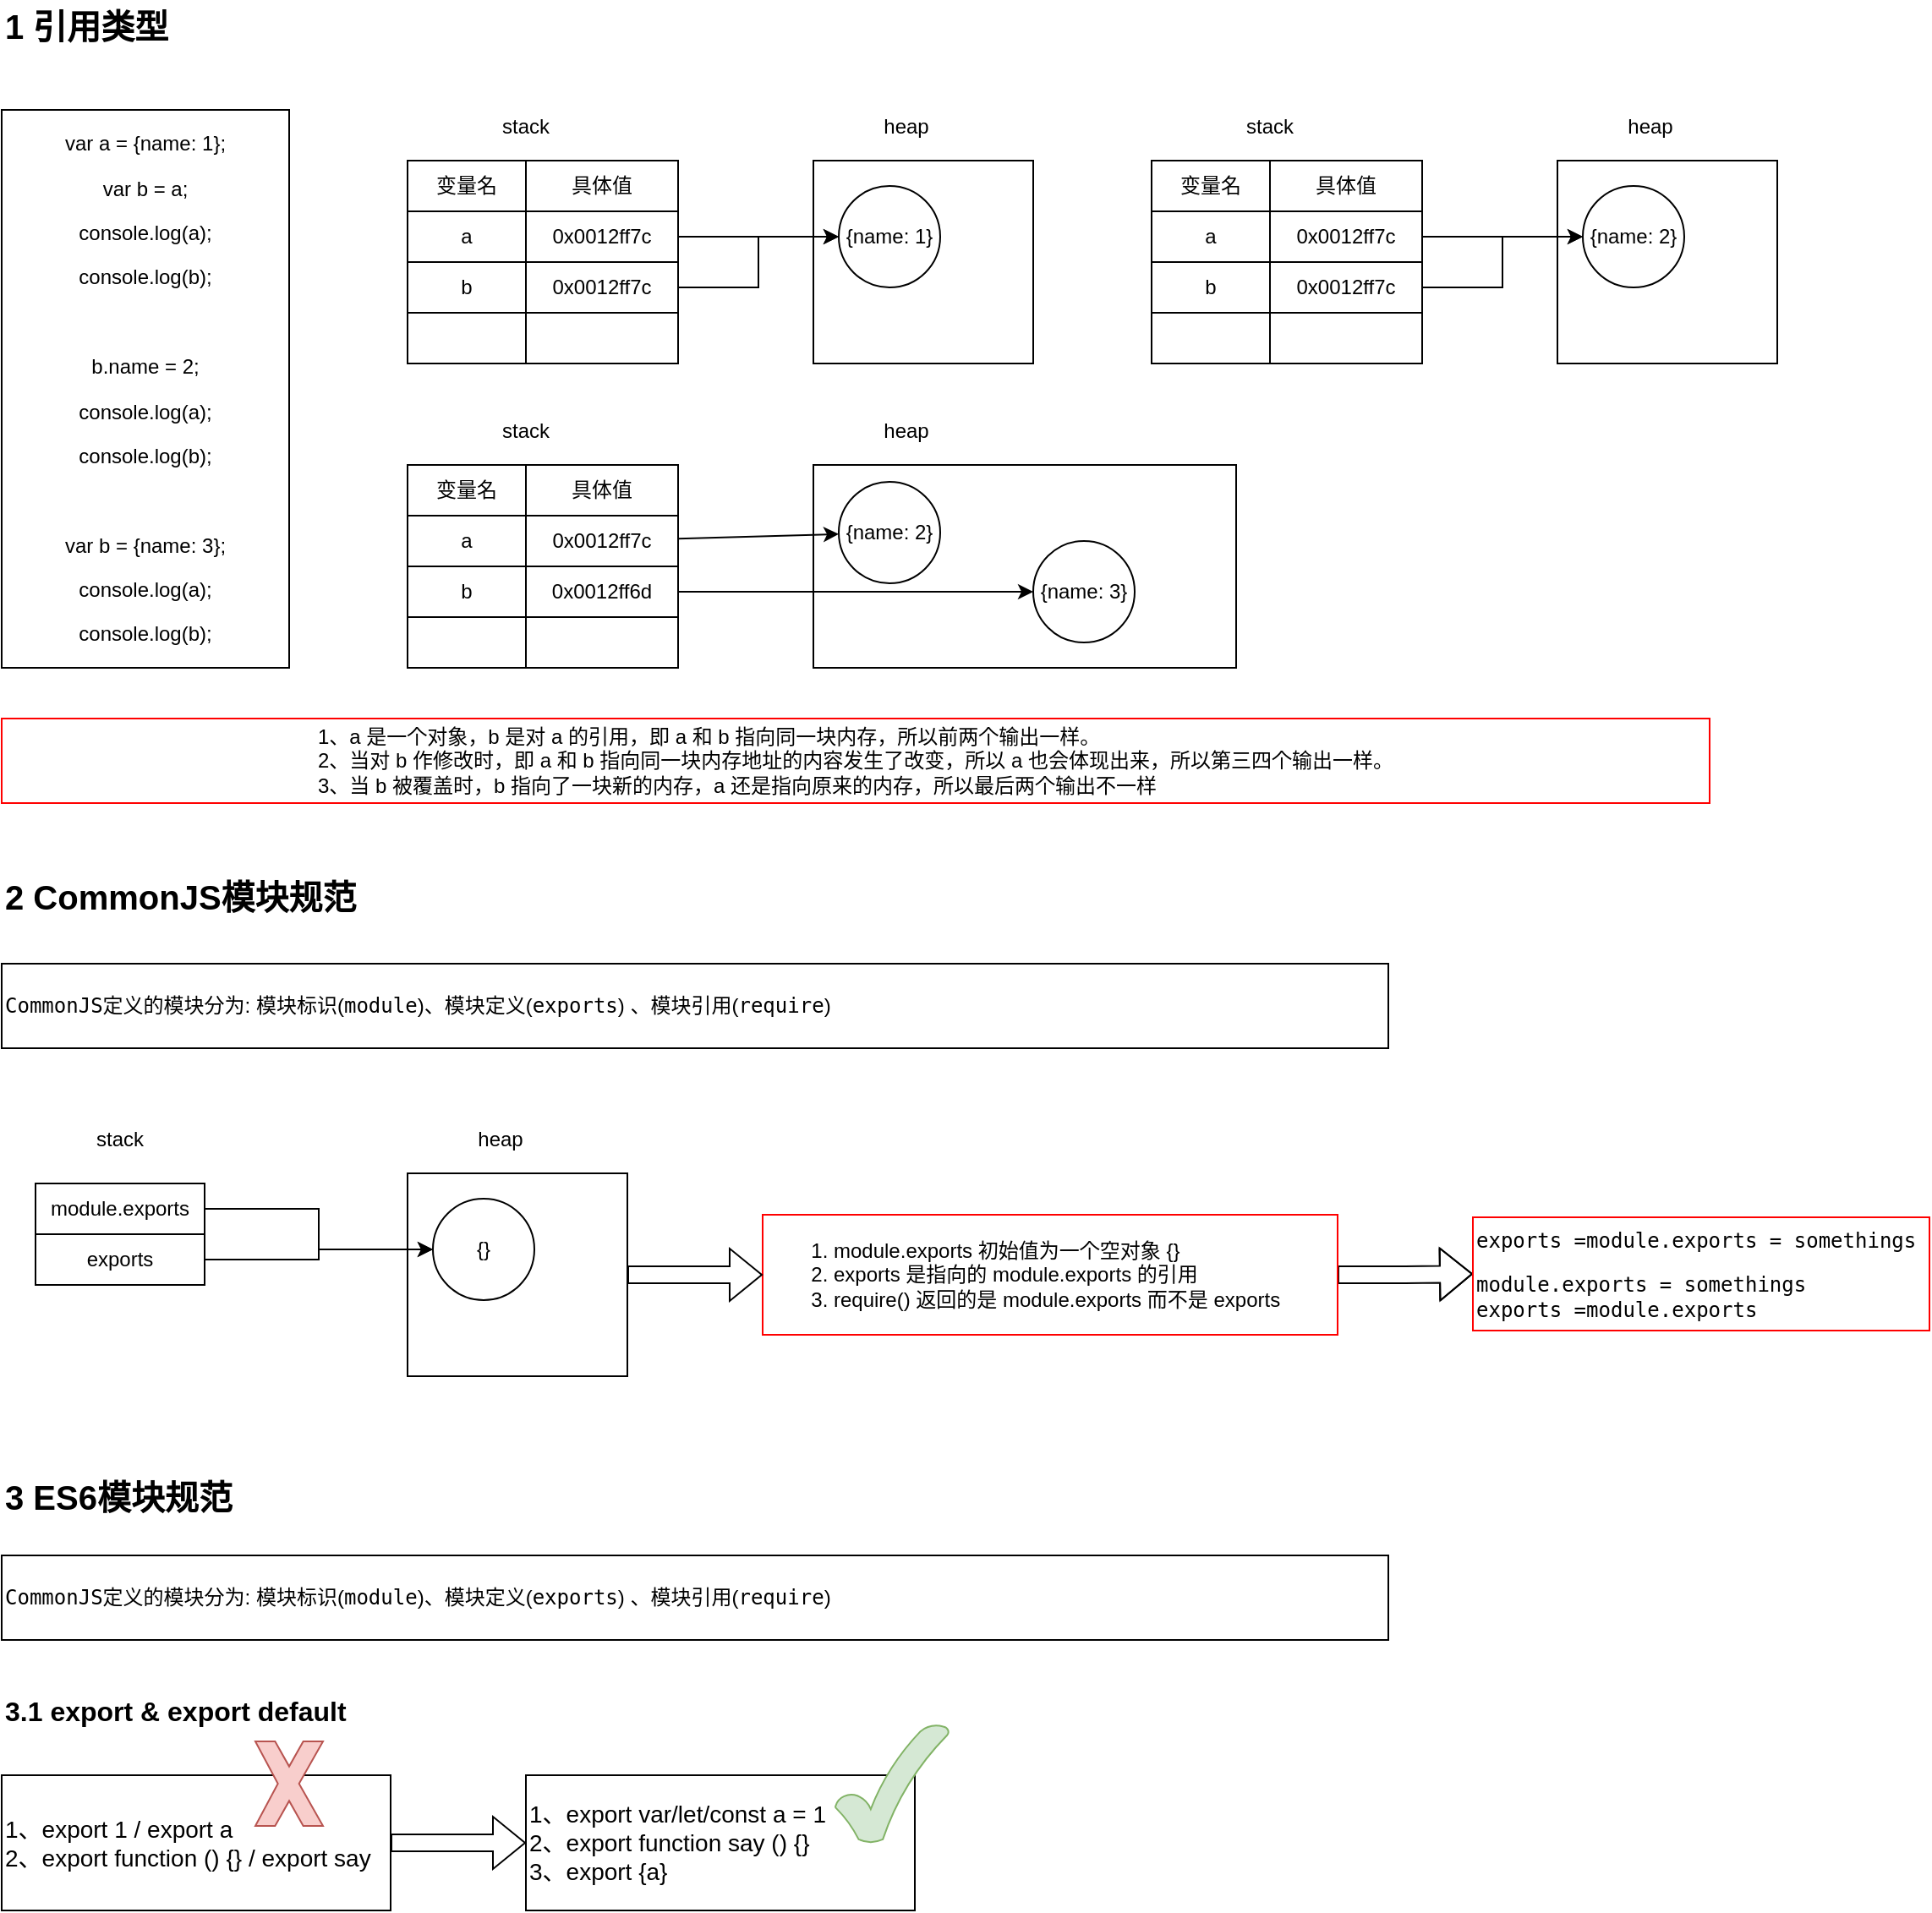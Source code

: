 <mxfile version="10.6.2" type="github"><diagram id="E_r3KaLmJY20YaUV4Tru" name="Page-1"><mxGraphModel dx="1158" dy="766" grid="1" gridSize="10" guides="1" tooltips="1" connect="1" arrows="1" fold="1" page="1" pageScale="1" pageWidth="1200" pageHeight="1169" math="0" shadow="0"><root><mxCell id="0"/><mxCell id="1" parent="0"/><mxCell id="GzFA94D8f4OB-jvlvewN-104" value="3 ES6模块规范" style="text;html=1;strokeColor=none;fillColor=none;align=left;verticalAlign=middle;whiteSpace=wrap;rounded=0;fontSize=20;fontStyle=1" vertex="1" parent="1"><mxGeometry x="40" y="880" width="330" height="50" as="geometry"/></mxCell><mxCell id="GzFA94D8f4OB-jvlvewN-105" value="" style="group" vertex="1" connectable="0" parent="1"><mxGeometry x="40" y="525" width="1140" height="309" as="geometry"/></mxCell><mxCell id="GzFA94D8f4OB-jvlvewN-73" value="&lt;font style=&quot;font-size: 20px&quot;&gt;2 CommonJS模块规范&lt;/font&gt;" style="text;html=1;strokeColor=none;fillColor=none;align=left;verticalAlign=middle;whiteSpace=wrap;rounded=0;fontSize=20;fontStyle=1" vertex="1" parent="GzFA94D8f4OB-jvlvewN-105"><mxGeometry width="330" height="50" as="geometry"/></mxCell><mxCell id="GzFA94D8f4OB-jvlvewN-75" value="&lt;code style=&quot;font-size: 12px&quot;&gt;CommonJS&lt;/code&gt;&lt;span style=&quot;font-size: 12px&quot;&gt;定义的模块分为: 模块标识(&lt;/span&gt;&lt;code style=&quot;font-size: 12px&quot;&gt;module&lt;/code&gt;&lt;span style=&quot;font-size: 12px&quot;&gt;)、模块定义(&lt;/span&gt;&lt;code style=&quot;font-size: 12px&quot;&gt;exports&lt;/code&gt;&lt;span style=&quot;font-size: 12px&quot;&gt;) 、模块引用(&lt;/span&gt;&lt;code style=&quot;font-size: 12px&quot;&gt;require&lt;/code&gt;&lt;span style=&quot;font-size: 12px&quot;&gt;)&lt;/span&gt;" style="rounded=0;whiteSpace=wrap;html=1;strokeColor=#000000;fontSize=12;align=left;" vertex="1" parent="GzFA94D8f4OB-jvlvewN-105"><mxGeometry y="65" width="820" height="50" as="geometry"/></mxCell><mxCell id="GzFA94D8f4OB-jvlvewN-98" value="" style="group" vertex="1" connectable="0" parent="GzFA94D8f4OB-jvlvewN-105"><mxGeometry x="20" y="159" width="350" height="150" as="geometry"/></mxCell><mxCell id="GzFA94D8f4OB-jvlvewN-77" value="" style="rounded=0;whiteSpace=wrap;html=1;strokeColor=#000000;" vertex="1" parent="GzFA94D8f4OB-jvlvewN-98"><mxGeometry x="220" y="30" width="130" height="120" as="geometry"/></mxCell><mxCell id="GzFA94D8f4OB-jvlvewN-78" value="stack" style="text;html=1;strokeColor=none;fillColor=none;align=center;verticalAlign=middle;whiteSpace=wrap;rounded=0;" vertex="1" parent="GzFA94D8f4OB-jvlvewN-98"><mxGeometry x="30" width="40" height="20" as="geometry"/></mxCell><mxCell id="GzFA94D8f4OB-jvlvewN-79" value="heap" style="text;html=1;strokeColor=none;fillColor=none;align=center;verticalAlign=middle;whiteSpace=wrap;rounded=0;" vertex="1" parent="GzFA94D8f4OB-jvlvewN-98"><mxGeometry x="255" width="40" height="20" as="geometry"/></mxCell><mxCell id="GzFA94D8f4OB-jvlvewN-80" value="{}" style="ellipse;whiteSpace=wrap;html=1;aspect=fixed;strokeColor=#000000;" vertex="1" parent="GzFA94D8f4OB-jvlvewN-98"><mxGeometry x="235" y="45" width="60" height="60" as="geometry"/></mxCell><mxCell id="GzFA94D8f4OB-jvlvewN-88" value="" style="group" vertex="1" connectable="0" parent="GzFA94D8f4OB-jvlvewN-98"><mxGeometry y="36" width="100" height="60" as="geometry"/></mxCell><mxCell id="GzFA94D8f4OB-jvlvewN-89" value="module.exports" style="rounded=0;whiteSpace=wrap;html=1;strokeColor=#000000;" vertex="1" parent="GzFA94D8f4OB-jvlvewN-88"><mxGeometry width="100" height="30" as="geometry"/></mxCell><mxCell id="GzFA94D8f4OB-jvlvewN-90" value="exports" style="rounded=0;whiteSpace=wrap;html=1;strokeColor=#000000;" vertex="1" parent="GzFA94D8f4OB-jvlvewN-88"><mxGeometry y="30" width="100" height="30" as="geometry"/></mxCell><mxCell id="GzFA94D8f4OB-jvlvewN-96" style="edgeStyle=orthogonalEdgeStyle;rounded=0;orthogonalLoop=1;jettySize=auto;html=1;fontSize=12;" edge="1" parent="GzFA94D8f4OB-jvlvewN-98" source="GzFA94D8f4OB-jvlvewN-89" target="GzFA94D8f4OB-jvlvewN-80"><mxGeometry relative="1" as="geometry"/></mxCell><mxCell id="GzFA94D8f4OB-jvlvewN-97" style="edgeStyle=orthogonalEdgeStyle;rounded=0;orthogonalLoop=1;jettySize=auto;html=1;fontSize=12;" edge="1" parent="GzFA94D8f4OB-jvlvewN-98" source="GzFA94D8f4OB-jvlvewN-90" target="GzFA94D8f4OB-jvlvewN-80"><mxGeometry relative="1" as="geometry"/></mxCell><mxCell id="GzFA94D8f4OB-jvlvewN-108" value="" style="edgeStyle=orthogonalEdgeStyle;shape=flexArrow;rounded=0;orthogonalLoop=1;jettySize=auto;html=1;fontSize=12;" edge="1" parent="GzFA94D8f4OB-jvlvewN-105" source="GzFA94D8f4OB-jvlvewN-100" target="GzFA94D8f4OB-jvlvewN-107"><mxGeometry relative="1" as="geometry"/></mxCell><mxCell id="GzFA94D8f4OB-jvlvewN-100" value="&lt;ol&gt;&lt;li&gt;module.exports 初始值为一个空对象 {}&lt;/li&gt;&lt;li&gt;exports 是指向的 module.exports 的引用&lt;/li&gt;&lt;li&gt;require() 返回的是 module.exports 而不是 exports&lt;/li&gt;&lt;/ol&gt;" style="text;html=1;align=left;verticalAlign=middle;whiteSpace=wrap;rounded=0;fontSize=12;strokeColor=#FF0000;" vertex="1" parent="GzFA94D8f4OB-jvlvewN-105"><mxGeometry x="450" y="213.5" width="340" height="71" as="geometry"/></mxCell><mxCell id="GzFA94D8f4OB-jvlvewN-107" value="&lt;pre&gt;&lt;code&gt;&lt;span&gt;exports &lt;/span&gt;&lt;span&gt;=&lt;/span&gt;&lt;span&gt;module&lt;/span&gt;&lt;span&gt;.&lt;/span&gt;&lt;span&gt;exports &lt;/span&gt;&lt;span&gt;=&lt;/span&gt;&lt;span&gt; somethings&lt;/span&gt;&lt;pre&gt;&lt;code&gt;&lt;span&gt;module&lt;/span&gt;&lt;span&gt;.&lt;/span&gt;&lt;span&gt;exports &lt;/span&gt;&lt;span&gt;=&lt;/span&gt;&lt;span&gt; somethings&lt;br/&gt;exports &lt;/span&gt;&lt;span&gt;=&lt;/span&gt;&lt;span&gt;module&lt;/span&gt;&lt;span&gt;.&lt;/span&gt;&lt;span&gt;exports&lt;/span&gt;&lt;/code&gt;&lt;/pre&gt;&lt;/code&gt;&lt;/pre&gt;" style="text;html=1;align=left;verticalAlign=middle;whiteSpace=wrap;rounded=0;fontSize=12;strokeColor=#FF0000;" vertex="1" parent="GzFA94D8f4OB-jvlvewN-105"><mxGeometry x="870" y="215" width="270" height="67" as="geometry"/></mxCell><mxCell id="GzFA94D8f4OB-jvlvewN-103" style="edgeStyle=orthogonalEdgeStyle;rounded=0;orthogonalLoop=1;jettySize=auto;html=1;fontSize=12;shape=flexArrow;" edge="1" parent="GzFA94D8f4OB-jvlvewN-105" source="GzFA94D8f4OB-jvlvewN-77" target="GzFA94D8f4OB-jvlvewN-100"><mxGeometry relative="1" as="geometry"/></mxCell><mxCell id="GzFA94D8f4OB-jvlvewN-106" value="" style="group" vertex="1" connectable="0" parent="1"><mxGeometry x="40" y="20" width="1050" height="475" as="geometry"/></mxCell><mxCell id="GzFA94D8f4OB-jvlvewN-71" value="" style="group" vertex="1" connectable="0" parent="GzFA94D8f4OB-jvlvewN-106"><mxGeometry y="65" width="1050" height="410" as="geometry"/></mxCell><mxCell id="GzFA94D8f4OB-jvlvewN-1" value="&lt;p&gt;var a = {name: 1};&lt;/p&gt;&lt;p&gt;var b = a;&lt;/p&gt;&lt;p&gt;console.log(a);&lt;/p&gt;&lt;p&gt;console.log(b);&lt;/p&gt;&lt;p&gt;&lt;br&gt;&lt;/p&gt;&lt;p&gt;b.name = 2;&lt;/p&gt;&lt;p&gt;&lt;span&gt;console.log(a);&lt;/span&gt;&lt;br&gt;&lt;/p&gt;&lt;p&gt;console.log(b);&lt;/p&gt;&lt;p&gt;&lt;br&gt;&lt;/p&gt;&lt;p&gt;var b = {name: 3};&lt;/p&gt;&lt;p&gt;console.log(a);&lt;/p&gt;&lt;p&gt;console.log(b);&lt;/p&gt;" style="text;html=1;align=center;verticalAlign=middle;whiteSpace=wrap;rounded=0;strokeColor=#000000;" vertex="1" parent="GzFA94D8f4OB-jvlvewN-71"><mxGeometry width="170" height="330" as="geometry"/></mxCell><mxCell id="GzFA94D8f4OB-jvlvewN-28" value="" style="group" vertex="1" connectable="0" parent="GzFA94D8f4OB-jvlvewN-71"><mxGeometry x="240" width="370" height="150" as="geometry"/></mxCell><mxCell id="GzFA94D8f4OB-jvlvewN-26" value="" style="rounded=0;whiteSpace=wrap;html=1;strokeColor=#000000;" vertex="1" parent="GzFA94D8f4OB-jvlvewN-28"><mxGeometry x="240" y="30" width="130" height="120" as="geometry"/></mxCell><mxCell id="GzFA94D8f4OB-jvlvewN-5" value="stack" style="text;html=1;strokeColor=none;fillColor=none;align=center;verticalAlign=middle;whiteSpace=wrap;rounded=0;" vertex="1" parent="GzFA94D8f4OB-jvlvewN-28"><mxGeometry x="50" width="40" height="20" as="geometry"/></mxCell><mxCell id="GzFA94D8f4OB-jvlvewN-8" value="heap" style="text;html=1;strokeColor=none;fillColor=none;align=center;verticalAlign=middle;whiteSpace=wrap;rounded=0;" vertex="1" parent="GzFA94D8f4OB-jvlvewN-28"><mxGeometry x="275" width="40" height="20" as="geometry"/></mxCell><mxCell id="GzFA94D8f4OB-jvlvewN-9" value="{name: 1}" style="ellipse;whiteSpace=wrap;html=1;aspect=fixed;strokeColor=#000000;" vertex="1" parent="GzFA94D8f4OB-jvlvewN-28"><mxGeometry x="255" y="45" width="60" height="60" as="geometry"/></mxCell><mxCell id="GzFA94D8f4OB-jvlvewN-21" value="" style="group" vertex="1" connectable="0" parent="GzFA94D8f4OB-jvlvewN-28"><mxGeometry y="30" width="160" height="120" as="geometry"/></mxCell><mxCell id="GzFA94D8f4OB-jvlvewN-11" value="" style="group" vertex="1" connectable="0" parent="GzFA94D8f4OB-jvlvewN-21"><mxGeometry width="70" height="60" as="geometry"/></mxCell><mxCell id="GzFA94D8f4OB-jvlvewN-3" value="变量名" style="rounded=0;whiteSpace=wrap;html=1;strokeColor=#000000;" vertex="1" parent="GzFA94D8f4OB-jvlvewN-11"><mxGeometry width="70" height="30" as="geometry"/></mxCell><mxCell id="GzFA94D8f4OB-jvlvewN-6" value="a" style="rounded=0;whiteSpace=wrap;html=1;strokeColor=#000000;" vertex="1" parent="GzFA94D8f4OB-jvlvewN-11"><mxGeometry y="30" width="70" height="30" as="geometry"/></mxCell><mxCell id="GzFA94D8f4OB-jvlvewN-12" value="" style="group" vertex="1" connectable="0" parent="GzFA94D8f4OB-jvlvewN-21"><mxGeometry x="70" width="90" height="60" as="geometry"/></mxCell><mxCell id="GzFA94D8f4OB-jvlvewN-13" value="具体值" style="rounded=0;whiteSpace=wrap;html=1;strokeColor=#000000;" vertex="1" parent="GzFA94D8f4OB-jvlvewN-12"><mxGeometry width="90" height="30" as="geometry"/></mxCell><mxCell id="GzFA94D8f4OB-jvlvewN-14" value="0x0012ff7c" style="rounded=0;whiteSpace=wrap;html=1;strokeColor=#000000;" vertex="1" parent="GzFA94D8f4OB-jvlvewN-12"><mxGeometry y="30" width="90" height="30" as="geometry"/></mxCell><mxCell id="GzFA94D8f4OB-jvlvewN-15" value="" style="group" vertex="1" connectable="0" parent="GzFA94D8f4OB-jvlvewN-21"><mxGeometry y="60" width="70" height="60" as="geometry"/></mxCell><mxCell id="GzFA94D8f4OB-jvlvewN-16" value="b" style="rounded=0;whiteSpace=wrap;html=1;strokeColor=#000000;" vertex="1" parent="GzFA94D8f4OB-jvlvewN-15"><mxGeometry width="70" height="30" as="geometry"/></mxCell><mxCell id="GzFA94D8f4OB-jvlvewN-17" value="" style="rounded=0;whiteSpace=wrap;html=1;strokeColor=#000000;" vertex="1" parent="GzFA94D8f4OB-jvlvewN-15"><mxGeometry y="30" width="70" height="30" as="geometry"/></mxCell><mxCell id="GzFA94D8f4OB-jvlvewN-18" value="" style="group" vertex="1" connectable="0" parent="GzFA94D8f4OB-jvlvewN-21"><mxGeometry x="70" y="60" width="90" height="60" as="geometry"/></mxCell><mxCell id="GzFA94D8f4OB-jvlvewN-19" value="&lt;span&gt;0x0012ff7c&lt;/span&gt;" style="rounded=0;whiteSpace=wrap;html=1;strokeColor=#000000;" vertex="1" parent="GzFA94D8f4OB-jvlvewN-18"><mxGeometry width="90" height="30" as="geometry"/></mxCell><mxCell id="GzFA94D8f4OB-jvlvewN-20" value="" style="rounded=0;whiteSpace=wrap;html=1;strokeColor=#000000;" vertex="1" parent="GzFA94D8f4OB-jvlvewN-18"><mxGeometry y="30" width="90" height="30" as="geometry"/></mxCell><mxCell id="GzFA94D8f4OB-jvlvewN-23" style="rounded=0;orthogonalLoop=1;jettySize=auto;html=1;" edge="1" parent="GzFA94D8f4OB-jvlvewN-28" source="GzFA94D8f4OB-jvlvewN-14" target="GzFA94D8f4OB-jvlvewN-9"><mxGeometry relative="1" as="geometry"/></mxCell><mxCell id="GzFA94D8f4OB-jvlvewN-27" style="edgeStyle=orthogonalEdgeStyle;rounded=0;orthogonalLoop=1;jettySize=auto;html=1;entryX=0;entryY=0.5;entryDx=0;entryDy=0;" edge="1" parent="GzFA94D8f4OB-jvlvewN-28" source="GzFA94D8f4OB-jvlvewN-19" target="GzFA94D8f4OB-jvlvewN-9"><mxGeometry relative="1" as="geometry"/></mxCell><mxCell id="GzFA94D8f4OB-jvlvewN-29" value="" style="group" vertex="1" connectable="0" parent="GzFA94D8f4OB-jvlvewN-71"><mxGeometry x="680" width="370" height="150" as="geometry"/></mxCell><mxCell id="GzFA94D8f4OB-jvlvewN-30" value="" style="rounded=0;whiteSpace=wrap;html=1;strokeColor=#000000;" vertex="1" parent="GzFA94D8f4OB-jvlvewN-29"><mxGeometry x="240" y="30" width="130" height="120" as="geometry"/></mxCell><mxCell id="GzFA94D8f4OB-jvlvewN-31" value="stack" style="text;html=1;strokeColor=none;fillColor=none;align=center;verticalAlign=middle;whiteSpace=wrap;rounded=0;" vertex="1" parent="GzFA94D8f4OB-jvlvewN-29"><mxGeometry x="50" width="40" height="20" as="geometry"/></mxCell><mxCell id="GzFA94D8f4OB-jvlvewN-32" value="heap" style="text;html=1;strokeColor=none;fillColor=none;align=center;verticalAlign=middle;whiteSpace=wrap;rounded=0;" vertex="1" parent="GzFA94D8f4OB-jvlvewN-29"><mxGeometry x="275" width="40" height="20" as="geometry"/></mxCell><mxCell id="GzFA94D8f4OB-jvlvewN-33" value="{name: 2}" style="ellipse;whiteSpace=wrap;html=1;aspect=fixed;strokeColor=#000000;" vertex="1" parent="GzFA94D8f4OB-jvlvewN-29"><mxGeometry x="255" y="45" width="60" height="60" as="geometry"/></mxCell><mxCell id="GzFA94D8f4OB-jvlvewN-34" value="" style="group" vertex="1" connectable="0" parent="GzFA94D8f4OB-jvlvewN-29"><mxGeometry y="30" width="160" height="120" as="geometry"/></mxCell><mxCell id="GzFA94D8f4OB-jvlvewN-35" value="" style="group" vertex="1" connectable="0" parent="GzFA94D8f4OB-jvlvewN-34"><mxGeometry width="70" height="60" as="geometry"/></mxCell><mxCell id="GzFA94D8f4OB-jvlvewN-36" value="变量名" style="rounded=0;whiteSpace=wrap;html=1;strokeColor=#000000;" vertex="1" parent="GzFA94D8f4OB-jvlvewN-35"><mxGeometry width="70" height="30" as="geometry"/></mxCell><mxCell id="GzFA94D8f4OB-jvlvewN-37" value="a" style="rounded=0;whiteSpace=wrap;html=1;strokeColor=#000000;" vertex="1" parent="GzFA94D8f4OB-jvlvewN-35"><mxGeometry y="30" width="70" height="30" as="geometry"/></mxCell><mxCell id="GzFA94D8f4OB-jvlvewN-38" value="" style="group" vertex="1" connectable="0" parent="GzFA94D8f4OB-jvlvewN-34"><mxGeometry x="70" width="90" height="60" as="geometry"/></mxCell><mxCell id="GzFA94D8f4OB-jvlvewN-39" value="具体值" style="rounded=0;whiteSpace=wrap;html=1;strokeColor=#000000;" vertex="1" parent="GzFA94D8f4OB-jvlvewN-38"><mxGeometry width="90" height="30" as="geometry"/></mxCell><mxCell id="GzFA94D8f4OB-jvlvewN-40" value="0x0012ff7c" style="rounded=0;whiteSpace=wrap;html=1;strokeColor=#000000;" vertex="1" parent="GzFA94D8f4OB-jvlvewN-38"><mxGeometry y="30" width="90" height="30" as="geometry"/></mxCell><mxCell id="GzFA94D8f4OB-jvlvewN-41" value="" style="group" vertex="1" connectable="0" parent="GzFA94D8f4OB-jvlvewN-34"><mxGeometry y="60" width="70" height="60" as="geometry"/></mxCell><mxCell id="GzFA94D8f4OB-jvlvewN-42" value="b" style="rounded=0;whiteSpace=wrap;html=1;strokeColor=#000000;" vertex="1" parent="GzFA94D8f4OB-jvlvewN-41"><mxGeometry width="70" height="30" as="geometry"/></mxCell><mxCell id="GzFA94D8f4OB-jvlvewN-43" value="" style="rounded=0;whiteSpace=wrap;html=1;strokeColor=#000000;" vertex="1" parent="GzFA94D8f4OB-jvlvewN-41"><mxGeometry y="30" width="70" height="30" as="geometry"/></mxCell><mxCell id="GzFA94D8f4OB-jvlvewN-44" value="" style="group" vertex="1" connectable="0" parent="GzFA94D8f4OB-jvlvewN-34"><mxGeometry x="70" y="60" width="90" height="60" as="geometry"/></mxCell><mxCell id="GzFA94D8f4OB-jvlvewN-45" value="&lt;span&gt;0x0012ff7c&lt;/span&gt;" style="rounded=0;whiteSpace=wrap;html=1;strokeColor=#000000;" vertex="1" parent="GzFA94D8f4OB-jvlvewN-44"><mxGeometry width="90" height="30" as="geometry"/></mxCell><mxCell id="GzFA94D8f4OB-jvlvewN-46" value="" style="rounded=0;whiteSpace=wrap;html=1;strokeColor=#000000;" vertex="1" parent="GzFA94D8f4OB-jvlvewN-44"><mxGeometry y="30" width="90" height="30" as="geometry"/></mxCell><mxCell id="GzFA94D8f4OB-jvlvewN-47" style="rounded=0;orthogonalLoop=1;jettySize=auto;html=1;" edge="1" parent="GzFA94D8f4OB-jvlvewN-29" source="GzFA94D8f4OB-jvlvewN-40" target="GzFA94D8f4OB-jvlvewN-33"><mxGeometry relative="1" as="geometry"/></mxCell><mxCell id="GzFA94D8f4OB-jvlvewN-48" style="edgeStyle=orthogonalEdgeStyle;rounded=0;orthogonalLoop=1;jettySize=auto;html=1;entryX=0;entryY=0.5;entryDx=0;entryDy=0;" edge="1" parent="GzFA94D8f4OB-jvlvewN-29" source="GzFA94D8f4OB-jvlvewN-45" target="GzFA94D8f4OB-jvlvewN-33"><mxGeometry relative="1" as="geometry"/></mxCell><mxCell id="GzFA94D8f4OB-jvlvewN-50" value="" style="rounded=0;whiteSpace=wrap;html=1;strokeColor=#000000;" vertex="1" parent="GzFA94D8f4OB-jvlvewN-71"><mxGeometry x="480" y="210" width="250" height="120" as="geometry"/></mxCell><mxCell id="GzFA94D8f4OB-jvlvewN-51" value="stack" style="text;html=1;strokeColor=none;fillColor=none;align=center;verticalAlign=middle;whiteSpace=wrap;rounded=0;" vertex="1" parent="GzFA94D8f4OB-jvlvewN-71"><mxGeometry x="290" y="180" width="40" height="20" as="geometry"/></mxCell><mxCell id="GzFA94D8f4OB-jvlvewN-52" value="heap" style="text;html=1;strokeColor=none;fillColor=none;align=center;verticalAlign=middle;whiteSpace=wrap;rounded=0;" vertex="1" parent="GzFA94D8f4OB-jvlvewN-71"><mxGeometry x="515" y="180" width="40" height="20" as="geometry"/></mxCell><mxCell id="GzFA94D8f4OB-jvlvewN-53" value="{name: 2}" style="ellipse;whiteSpace=wrap;html=1;aspect=fixed;strokeColor=#000000;" vertex="1" parent="GzFA94D8f4OB-jvlvewN-71"><mxGeometry x="495" y="220" width="60" height="60" as="geometry"/></mxCell><mxCell id="GzFA94D8f4OB-jvlvewN-54" value="" style="group" vertex="1" connectable="0" parent="GzFA94D8f4OB-jvlvewN-71"><mxGeometry x="240" y="210" width="160" height="120" as="geometry"/></mxCell><mxCell id="GzFA94D8f4OB-jvlvewN-55" value="" style="group" vertex="1" connectable="0" parent="GzFA94D8f4OB-jvlvewN-54"><mxGeometry width="70" height="60" as="geometry"/></mxCell><mxCell id="GzFA94D8f4OB-jvlvewN-56" value="变量名" style="rounded=0;whiteSpace=wrap;html=1;strokeColor=#000000;" vertex="1" parent="GzFA94D8f4OB-jvlvewN-55"><mxGeometry width="70" height="30" as="geometry"/></mxCell><mxCell id="GzFA94D8f4OB-jvlvewN-57" value="a" style="rounded=0;whiteSpace=wrap;html=1;strokeColor=#000000;" vertex="1" parent="GzFA94D8f4OB-jvlvewN-55"><mxGeometry y="30" width="70" height="30" as="geometry"/></mxCell><mxCell id="GzFA94D8f4OB-jvlvewN-58" value="" style="group" vertex="1" connectable="0" parent="GzFA94D8f4OB-jvlvewN-54"><mxGeometry x="70" width="90" height="60" as="geometry"/></mxCell><mxCell id="GzFA94D8f4OB-jvlvewN-59" value="具体值" style="rounded=0;whiteSpace=wrap;html=1;strokeColor=#000000;" vertex="1" parent="GzFA94D8f4OB-jvlvewN-58"><mxGeometry width="90" height="30" as="geometry"/></mxCell><mxCell id="GzFA94D8f4OB-jvlvewN-60" value="0x0012ff7c" style="rounded=0;whiteSpace=wrap;html=1;strokeColor=#000000;" vertex="1" parent="GzFA94D8f4OB-jvlvewN-58"><mxGeometry y="30" width="90" height="30" as="geometry"/></mxCell><mxCell id="GzFA94D8f4OB-jvlvewN-61" value="" style="group" vertex="1" connectable="0" parent="GzFA94D8f4OB-jvlvewN-54"><mxGeometry y="60" width="70" height="60" as="geometry"/></mxCell><mxCell id="GzFA94D8f4OB-jvlvewN-62" value="b" style="rounded=0;whiteSpace=wrap;html=1;strokeColor=#000000;" vertex="1" parent="GzFA94D8f4OB-jvlvewN-61"><mxGeometry width="70" height="30" as="geometry"/></mxCell><mxCell id="GzFA94D8f4OB-jvlvewN-63" value="" style="rounded=0;whiteSpace=wrap;html=1;strokeColor=#000000;" vertex="1" parent="GzFA94D8f4OB-jvlvewN-61"><mxGeometry y="30" width="70" height="30" as="geometry"/></mxCell><mxCell id="GzFA94D8f4OB-jvlvewN-64" value="" style="group" vertex="1" connectable="0" parent="GzFA94D8f4OB-jvlvewN-54"><mxGeometry x="70" y="60" width="90" height="60" as="geometry"/></mxCell><mxCell id="GzFA94D8f4OB-jvlvewN-65" value="&lt;span&gt;0x0012ff6d&lt;/span&gt;" style="rounded=0;whiteSpace=wrap;html=1;strokeColor=#000000;" vertex="1" parent="GzFA94D8f4OB-jvlvewN-64"><mxGeometry width="90" height="30" as="geometry"/></mxCell><mxCell id="GzFA94D8f4OB-jvlvewN-66" value="" style="rounded=0;whiteSpace=wrap;html=1;strokeColor=#000000;" vertex="1" parent="GzFA94D8f4OB-jvlvewN-64"><mxGeometry y="30" width="90" height="30" as="geometry"/></mxCell><mxCell id="GzFA94D8f4OB-jvlvewN-67" style="rounded=0;orthogonalLoop=1;jettySize=auto;html=1;" edge="1" parent="GzFA94D8f4OB-jvlvewN-71" source="GzFA94D8f4OB-jvlvewN-60" target="GzFA94D8f4OB-jvlvewN-53"><mxGeometry relative="1" as="geometry"/></mxCell><mxCell id="GzFA94D8f4OB-jvlvewN-68" style="edgeStyle=orthogonalEdgeStyle;rounded=0;orthogonalLoop=1;jettySize=auto;html=1;entryX=0;entryY=0.5;entryDx=0;entryDy=0;" edge="1" parent="GzFA94D8f4OB-jvlvewN-71" source="GzFA94D8f4OB-jvlvewN-65" target="GzFA94D8f4OB-jvlvewN-69"><mxGeometry relative="1" as="geometry"/></mxCell><mxCell id="GzFA94D8f4OB-jvlvewN-69" value="{name: 3}" style="ellipse;whiteSpace=wrap;html=1;aspect=fixed;strokeColor=#000000;" vertex="1" parent="GzFA94D8f4OB-jvlvewN-71"><mxGeometry x="610" y="255" width="60" height="60" as="geometry"/></mxCell><mxCell id="GzFA94D8f4OB-jvlvewN-70" value="&lt;div style=&quot;text-align: left&quot;&gt;&lt;span&gt;1、a 是一个对象，b 是对 a 的引用，即 a 和 b 指向同一块内存，所以前两个输出一样。&lt;/span&gt;&lt;/div&gt;&lt;span&gt;&lt;div style=&quot;text-align: left&quot;&gt;&lt;span&gt;2、当对 b 作修改时，即 a 和 b 指向同一块内存地址的内容发生了改变，所以 a 也会体现出来，所以第三四个输出一样。&lt;br&gt;3、当 b 被覆盖时，b 指向了一块新的内存，a 还是指向原来的内存，所以最后两个输出不一样&lt;/span&gt;&lt;/div&gt;&lt;/span&gt;" style="text;html=1;align=center;verticalAlign=middle;whiteSpace=wrap;rounded=0;strokeColor=#FF0000;" vertex="1" parent="GzFA94D8f4OB-jvlvewN-71"><mxGeometry y="360" width="1010" height="50" as="geometry"/></mxCell><mxCell id="GzFA94D8f4OB-jvlvewN-72" value="&lt;font style=&quot;font-size: 20px&quot;&gt;1 引用类型&lt;/font&gt;" style="text;html=1;strokeColor=none;fillColor=none;align=left;verticalAlign=middle;whiteSpace=wrap;rounded=0;fontSize=20;fontStyle=1" vertex="1" parent="GzFA94D8f4OB-jvlvewN-106"><mxGeometry width="140" height="30" as="geometry"/></mxCell><mxCell id="GzFA94D8f4OB-jvlvewN-109" value="&lt;code style=&quot;font-size: 12px&quot;&gt;CommonJS&lt;/code&gt;&lt;span style=&quot;font-size: 12px&quot;&gt;定义的模块分为: 模块标识(&lt;/span&gt;&lt;code style=&quot;font-size: 12px&quot;&gt;module&lt;/code&gt;&lt;span style=&quot;font-size: 12px&quot;&gt;)、模块定义(&lt;/span&gt;&lt;code style=&quot;font-size: 12px&quot;&gt;exports&lt;/code&gt;&lt;span style=&quot;font-size: 12px&quot;&gt;) 、模块引用(&lt;/span&gt;&lt;code style=&quot;font-size: 12px&quot;&gt;require&lt;/code&gt;&lt;span style=&quot;font-size: 12px&quot;&gt;)&lt;/span&gt;" style="rounded=0;whiteSpace=wrap;html=1;strokeColor=#000000;fontSize=12;align=left;" vertex="1" parent="1"><mxGeometry x="40" y="940" width="820" height="50" as="geometry"/></mxCell><mxCell id="GzFA94D8f4OB-jvlvewN-110" value="&lt;font style=&quot;font-size: 16px&quot;&gt;3.1 export &amp;amp; export default&lt;/font&gt;" style="text;html=1;strokeColor=none;fillColor=none;align=left;verticalAlign=middle;whiteSpace=wrap;rounded=0;fontSize=20;fontStyle=1" vertex="1" parent="1"><mxGeometry x="40" y="1010" width="330" height="40" as="geometry"/></mxCell><mxCell id="GzFA94D8f4OB-jvlvewN-113" value="" style="edgeStyle=orthogonalEdgeStyle;shape=flexArrow;rounded=0;orthogonalLoop=1;jettySize=auto;html=1;fontSize=14;" edge="1" parent="1" source="GzFA94D8f4OB-jvlvewN-111" target="GzFA94D8f4OB-jvlvewN-112"><mxGeometry relative="1" as="geometry"/></mxCell><mxCell id="GzFA94D8f4OB-jvlvewN-111" value="1、export 1 / export a&lt;br style=&quot;font-size: 14px&quot;&gt;2、export function () {} / export say&amp;nbsp;&lt;br style=&quot;font-size: 14px&quot;&gt;" style="text;html=1;align=left;verticalAlign=middle;whiteSpace=wrap;rounded=0;fontSize=14;strokeColor=#000000;" vertex="1" parent="1"><mxGeometry x="40" y="1070" width="230" height="80" as="geometry"/></mxCell><mxCell id="GzFA94D8f4OB-jvlvewN-112" value="1、export var/let/const a = 1&lt;br style=&quot;font-size: 14px&quot;&gt;2、export function say () {}&amp;nbsp;&lt;br style=&quot;font-size: 14px&quot;&gt;3、export {a}&lt;br style=&quot;font-size: 14px&quot;&gt;" style="text;html=1;align=left;verticalAlign=middle;whiteSpace=wrap;rounded=0;fontSize=14;strokeColor=#000000;" vertex="1" parent="1"><mxGeometry x="350" y="1070" width="230" height="80" as="geometry"/></mxCell><mxCell id="GzFA94D8f4OB-jvlvewN-115" value="" style="verticalLabelPosition=bottom;verticalAlign=top;html=1;shape=mxgraph.basic.x;strokeColor=#b85450;fontSize=14;align=left;fillColor=#f8cecc;" vertex="1" parent="1"><mxGeometry x="190" y="1050" width="40" height="50" as="geometry"/></mxCell><mxCell id="GzFA94D8f4OB-jvlvewN-116" value="" style="verticalLabelPosition=bottom;verticalAlign=top;html=1;shape=mxgraph.basic.tick;strokeColor=#82b366;fontSize=14;align=left;fillColor=#d5e8d4;" vertex="1" parent="1"><mxGeometry x="533" y="1040" width="67" height="70" as="geometry"/></mxCell></root></mxGraphModel></diagram></mxfile>